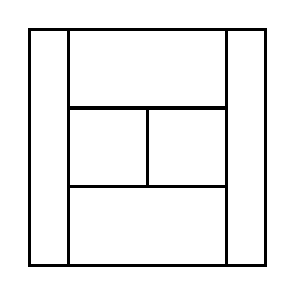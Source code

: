 \begin{tikzpicture}[very thick, scale=.5]
    \draw (0,0) rectangle (1,6);
    \draw (1,4) rectangle (5,6);
    \draw (1,2) rectangle (3,4);
    \draw (3,2) rectangle (5,4);
    \draw (1,0) rectangle (5,2);
    \draw (5,0) rectangle (6,6);
\end{tikzpicture}
